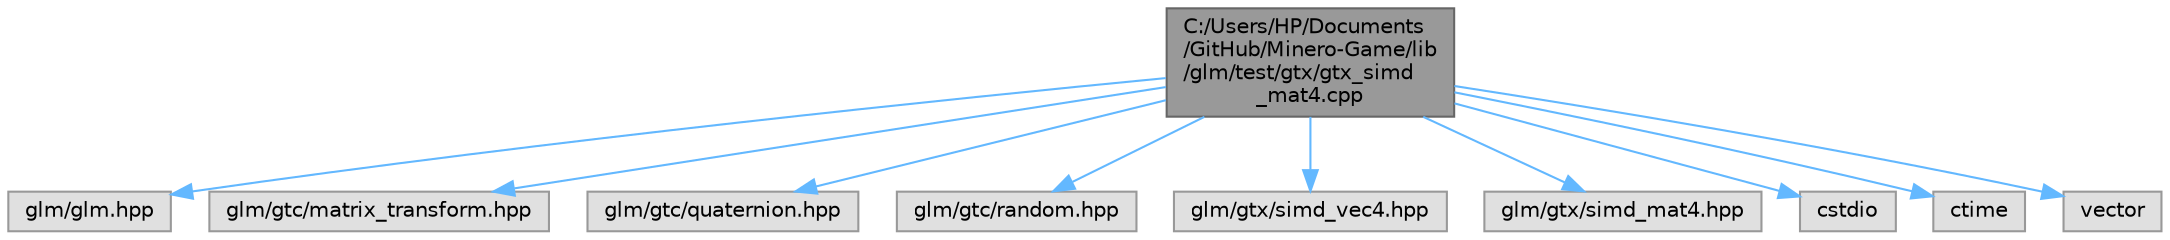 digraph "C:/Users/HP/Documents/GitHub/Minero-Game/lib/glm/test/gtx/gtx_simd_mat4.cpp"
{
 // LATEX_PDF_SIZE
  bgcolor="transparent";
  edge [fontname=Helvetica,fontsize=10,labelfontname=Helvetica,labelfontsize=10];
  node [fontname=Helvetica,fontsize=10,shape=box,height=0.2,width=0.4];
  Node1 [id="Node000001",label="C:/Users/HP/Documents\l/GitHub/Minero-Game/lib\l/glm/test/gtx/gtx_simd\l_mat4.cpp",height=0.2,width=0.4,color="gray40", fillcolor="grey60", style="filled", fontcolor="black",tooltip=" "];
  Node1 -> Node2 [id="edge19_Node000001_Node000002",color="steelblue1",style="solid",tooltip=" "];
  Node2 [id="Node000002",label="glm/glm.hpp",height=0.2,width=0.4,color="grey60", fillcolor="#E0E0E0", style="filled",tooltip=" "];
  Node1 -> Node3 [id="edge20_Node000001_Node000003",color="steelblue1",style="solid",tooltip=" "];
  Node3 [id="Node000003",label="glm/gtc/matrix_transform.hpp",height=0.2,width=0.4,color="grey60", fillcolor="#E0E0E0", style="filled",tooltip=" "];
  Node1 -> Node4 [id="edge21_Node000001_Node000004",color="steelblue1",style="solid",tooltip=" "];
  Node4 [id="Node000004",label="glm/gtc/quaternion.hpp",height=0.2,width=0.4,color="grey60", fillcolor="#E0E0E0", style="filled",tooltip=" "];
  Node1 -> Node5 [id="edge22_Node000001_Node000005",color="steelblue1",style="solid",tooltip=" "];
  Node5 [id="Node000005",label="glm/gtc/random.hpp",height=0.2,width=0.4,color="grey60", fillcolor="#E0E0E0", style="filled",tooltip=" "];
  Node1 -> Node6 [id="edge23_Node000001_Node000006",color="steelblue1",style="solid",tooltip=" "];
  Node6 [id="Node000006",label="glm/gtx/simd_vec4.hpp",height=0.2,width=0.4,color="grey60", fillcolor="#E0E0E0", style="filled",tooltip=" "];
  Node1 -> Node7 [id="edge24_Node000001_Node000007",color="steelblue1",style="solid",tooltip=" "];
  Node7 [id="Node000007",label="glm/gtx/simd_mat4.hpp",height=0.2,width=0.4,color="grey60", fillcolor="#E0E0E0", style="filled",tooltip=" "];
  Node1 -> Node8 [id="edge25_Node000001_Node000008",color="steelblue1",style="solid",tooltip=" "];
  Node8 [id="Node000008",label="cstdio",height=0.2,width=0.4,color="grey60", fillcolor="#E0E0E0", style="filled",tooltip=" "];
  Node1 -> Node9 [id="edge26_Node000001_Node000009",color="steelblue1",style="solid",tooltip=" "];
  Node9 [id="Node000009",label="ctime",height=0.2,width=0.4,color="grey60", fillcolor="#E0E0E0", style="filled",tooltip=" "];
  Node1 -> Node10 [id="edge27_Node000001_Node000010",color="steelblue1",style="solid",tooltip=" "];
  Node10 [id="Node000010",label="vector",height=0.2,width=0.4,color="grey60", fillcolor="#E0E0E0", style="filled",tooltip=" "];
}
